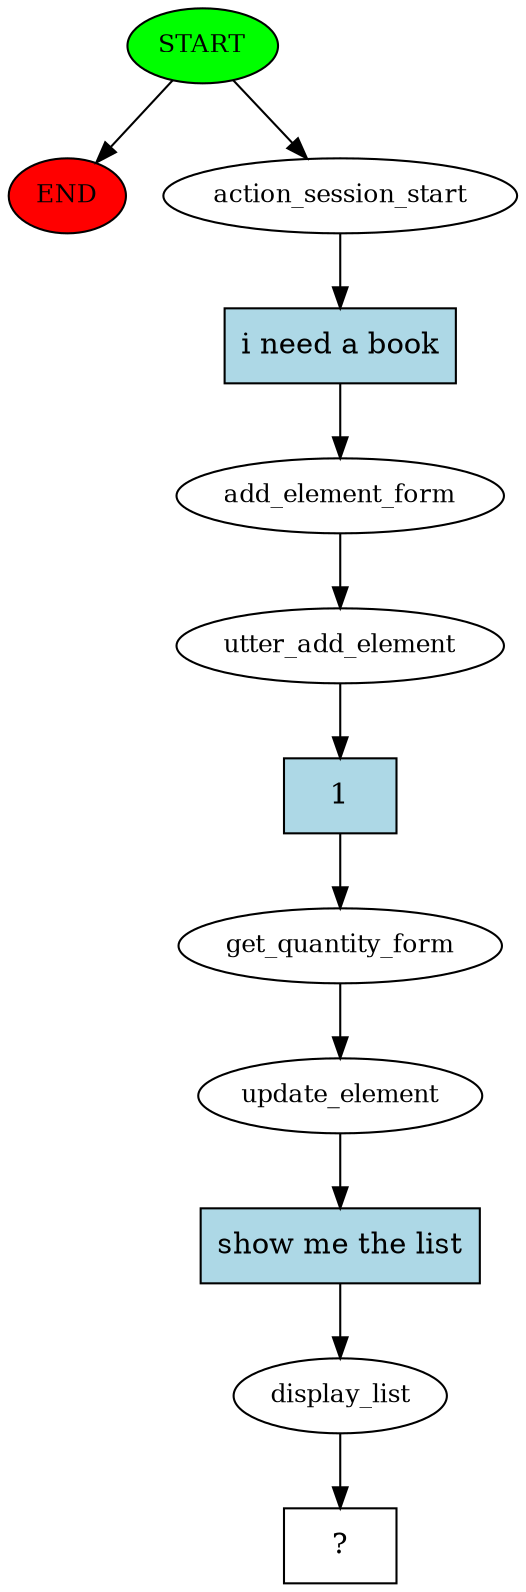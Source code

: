 digraph  {
0 [class="start active", fillcolor=green, fontsize=12, label=START, style=filled];
"-1" [class=end, fillcolor=red, fontsize=12, label=END, style=filled];
1 [class=active, fontsize=12, label=action_session_start];
2 [class=active, fontsize=12, label=add_element_form];
3 [class=active, fontsize=12, label=utter_add_element];
4 [class=active, fontsize=12, label=get_quantity_form];
5 [class=active, fontsize=12, label=update_element];
6 [class=active, fontsize=12, label=display_list];
7 [class="intent dashed active", label="  ?  ", shape=rect];
8 [class="intent active", fillcolor=lightblue, label="i need a book", shape=rect, style=filled];
9 [class="intent active", fillcolor=lightblue, label=1, shape=rect, style=filled];
10 [class="intent active", fillcolor=lightblue, label="show me the list", shape=rect, style=filled];
0 -> "-1"  [class="", key=NONE, label=""];
0 -> 1  [class=active, key=NONE, label=""];
1 -> 8  [class=active, key=0];
2 -> 3  [class=active, key=NONE, label=""];
3 -> 9  [class=active, key=0];
4 -> 5  [class=active, key=NONE, label=""];
5 -> 10  [class=active, key=0];
6 -> 7  [class=active, key=NONE, label=""];
8 -> 2  [class=active, key=0];
9 -> 4  [class=active, key=0];
10 -> 6  [class=active, key=0];
}

